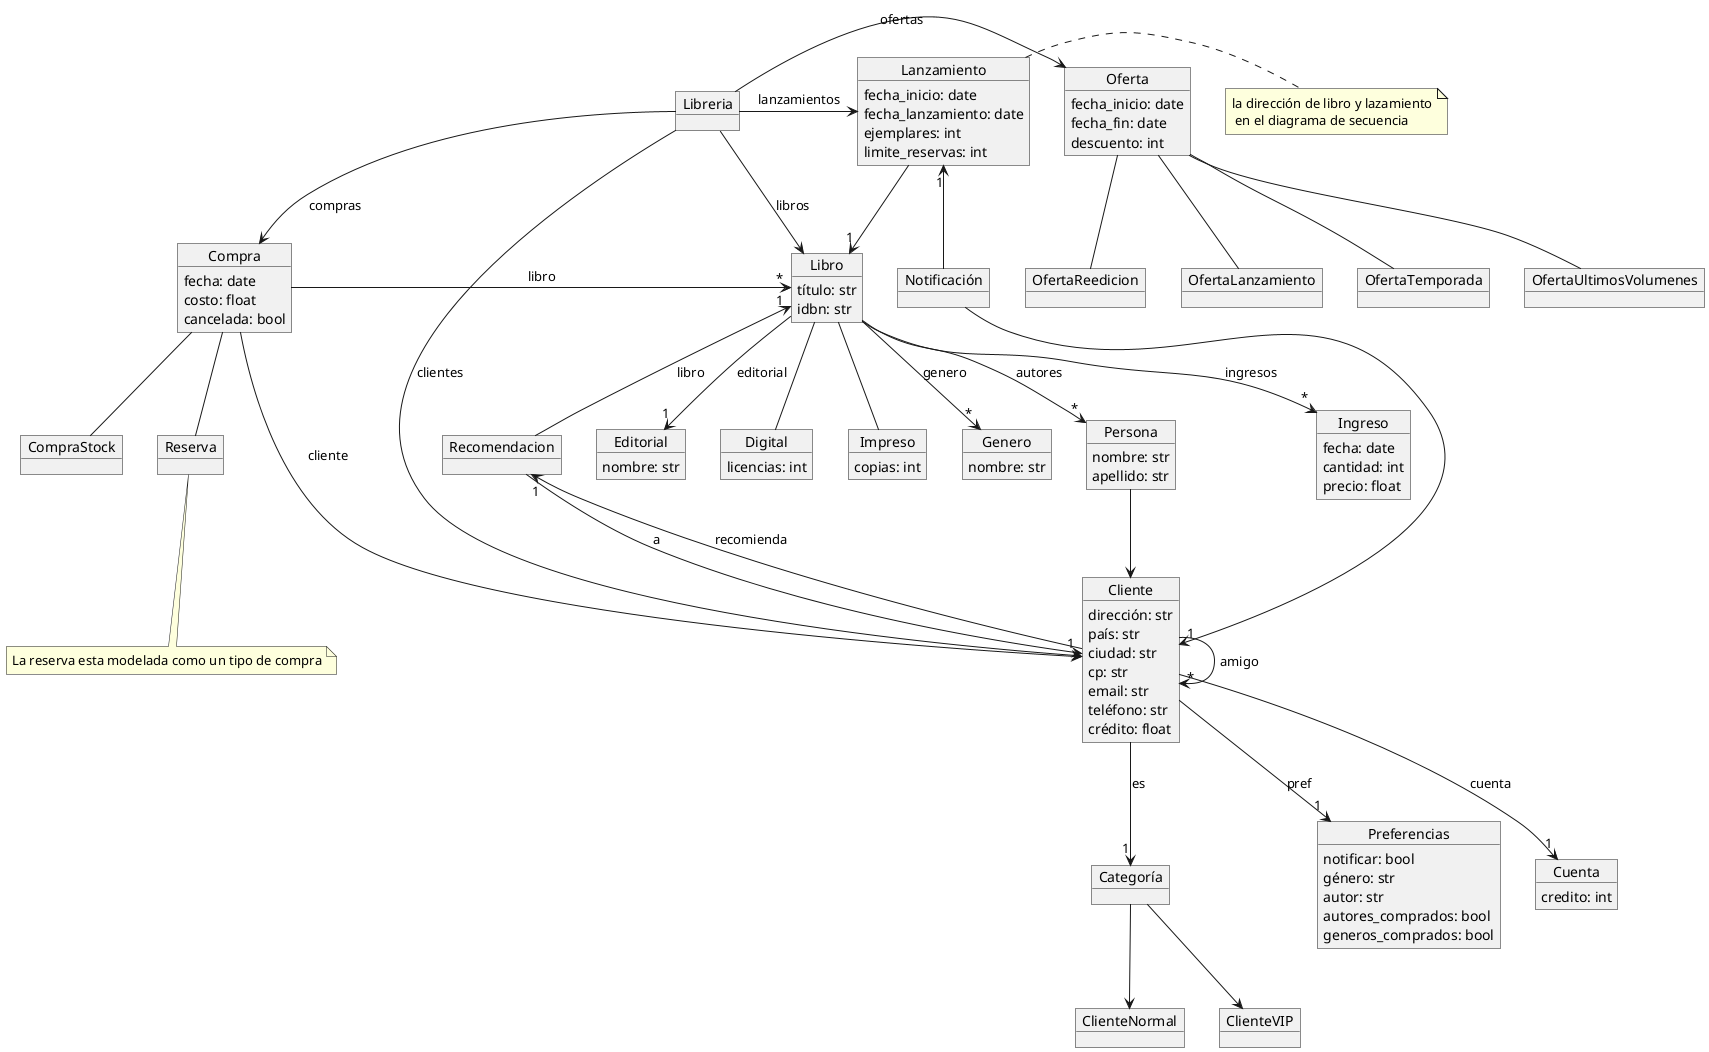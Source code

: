 @startuml

together {

    object Oferta {
        fecha_inicio: date
        fecha_fin: date
        descuento: int
    }

    object OfertaLanzamiento
    object OfertaTemporada
    object OfertaUltimosVolumenes
    object OfertaReedicion

    OfertaLanzamiento -u- Oferta
    OfertaReedicion -u- Oferta
    OfertaUltimosVolumenes -u- Oferta
    OfertaTemporada -u- Oferta

}


together {
    object Persona {
        nombre: str
        apellido: str
    }
    object Cliente {
        dirección: str
        país: str
        ciudad: str
        cp: str
        email: str
        teléfono: str
        crédito: float
    }

    object Categoría
    object ClienteNormal
    object ClienteVIP
}

object Preferencias {
    notificar: bool
    género: str
    autor: str
    autores_comprados: bool
    generos_comprados: bool
}

together {
    object Libro {
        título: str
        idbn: str
    }
    object Digital {
        licencias: int
    }
    object Impreso {
        copias: int
    }
    object Genero {
        nombre: str
    }
    object Editorial {
        nombre: str
    }

}

together {

    object Compra {
        fecha: date
        costo: float
        cancelada: bool
    }
    object CompraStock {
    }
    object Reserva {
    }
    note bottom of Reserva: La reserva esta modelada como un tipo de compra
}

object Ingreso {
    fecha: date
    cantidad: int
    precio: float
}

object Recomendacion

object Notificación

object Libreria {
}

object Lanzamiento {
    fecha_inicio: date
    fecha_lanzamiento: date
    ejemplares: int
    limite_reservas: int
}
note right of Lanzamiento: la dirección de libro y lazamiento\n en el diagrama de secuencia


object Cuenta {
    credito: int
}


Libreria -> Cliente : clientes
Libreria -> Libro : libros
Libreria -> Compra : compras
Libreria -> Oferta : ofertas
Libreria -> Lanzamiento : lanzamientos

/'
object Inventario
object StockDigital {
    licencias: int
}
object StockFisico {
    copias: int
}

Inventario -u- StockDigital
StockDigital -u- "1" Digital : en_stock
Inventario -u- StockFisico
StockFisico -u- "1" Impreso : en_stock
'/

Cliente -d-> "1" Preferencias : pref
Cliente -d-> "1" Cuenta : cuenta


Compra -> "*" Libro : libro
Compra -d- CompraStock
Compra -d- Reserva
Compra -> Cliente : cliente

Libro --> "*" Persona : autores
Libro --> "*" Genero: genero
Libro --> "1" Editorial: editorial
Libro --> "*" Ingreso : ingresos

Persona -d-> Cliente
Cliente -d-> "1" Categoría : es
Categoría -d-> ClienteNormal
Categoría -d-> ClienteVIP

'Cliente ---> "*" Compra : realiza
Cliente -> "*" Cliente : amigo
Cliente -u-> "1" Recomendacion : recomienda
Recomendacion --> "1" Cliente : a
Recomendacion -l-> "1" Libro : libro


Libro -d- Digital
Libro -d- Impreso

Lanzamiento -d-> "1" Libro

Notificación -> "1" Cliente
Notificación -u-> "1" Lanzamiento

@enduml